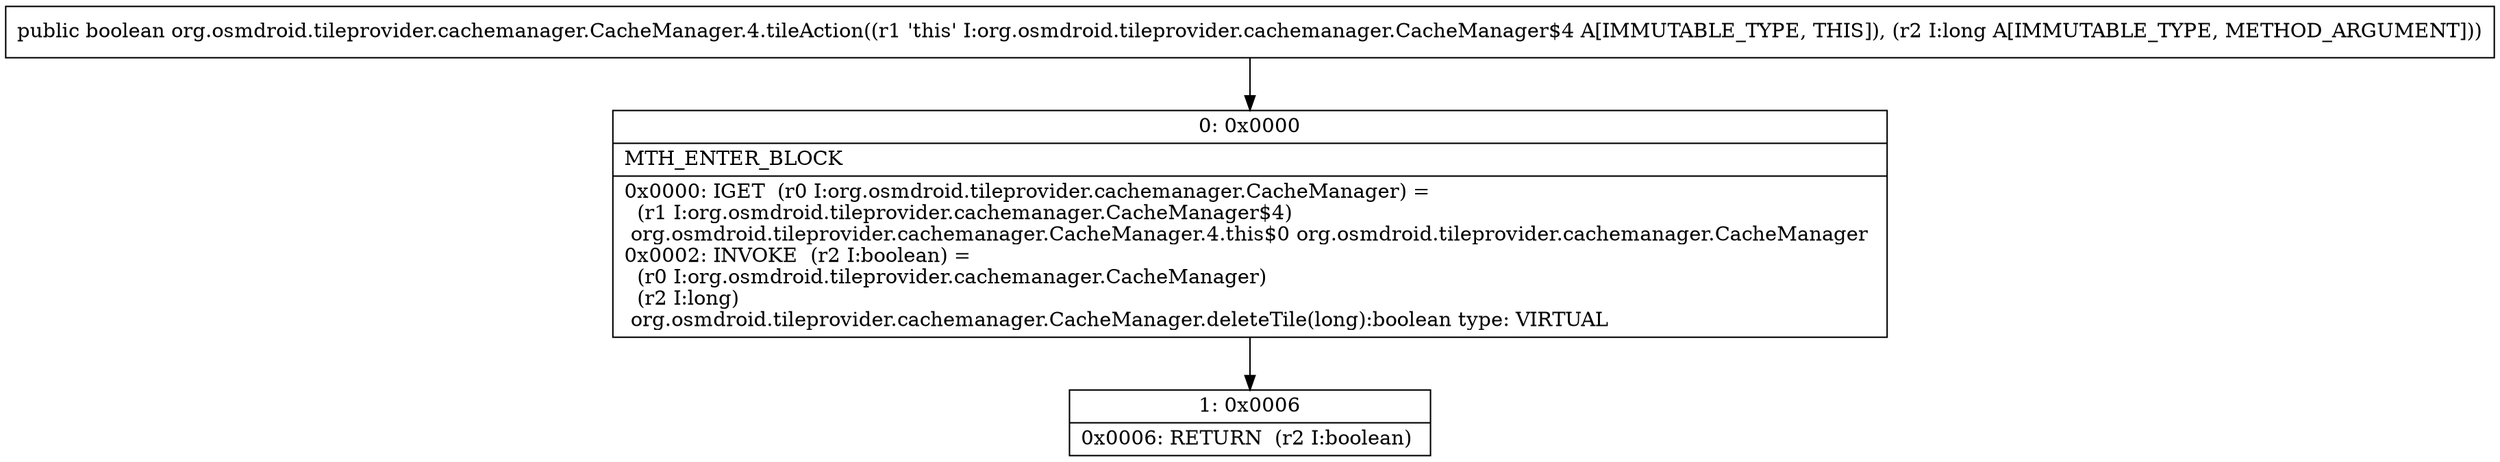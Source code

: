 digraph "CFG fororg.osmdroid.tileprovider.cachemanager.CacheManager.4.tileAction(J)Z" {
Node_0 [shape=record,label="{0\:\ 0x0000|MTH_ENTER_BLOCK\l|0x0000: IGET  (r0 I:org.osmdroid.tileprovider.cachemanager.CacheManager) = \l  (r1 I:org.osmdroid.tileprovider.cachemanager.CacheManager$4)\l org.osmdroid.tileprovider.cachemanager.CacheManager.4.this$0 org.osmdroid.tileprovider.cachemanager.CacheManager \l0x0002: INVOKE  (r2 I:boolean) = \l  (r0 I:org.osmdroid.tileprovider.cachemanager.CacheManager)\l  (r2 I:long)\l org.osmdroid.tileprovider.cachemanager.CacheManager.deleteTile(long):boolean type: VIRTUAL \l}"];
Node_1 [shape=record,label="{1\:\ 0x0006|0x0006: RETURN  (r2 I:boolean) \l}"];
MethodNode[shape=record,label="{public boolean org.osmdroid.tileprovider.cachemanager.CacheManager.4.tileAction((r1 'this' I:org.osmdroid.tileprovider.cachemanager.CacheManager$4 A[IMMUTABLE_TYPE, THIS]), (r2 I:long A[IMMUTABLE_TYPE, METHOD_ARGUMENT])) }"];
MethodNode -> Node_0;
Node_0 -> Node_1;
}

